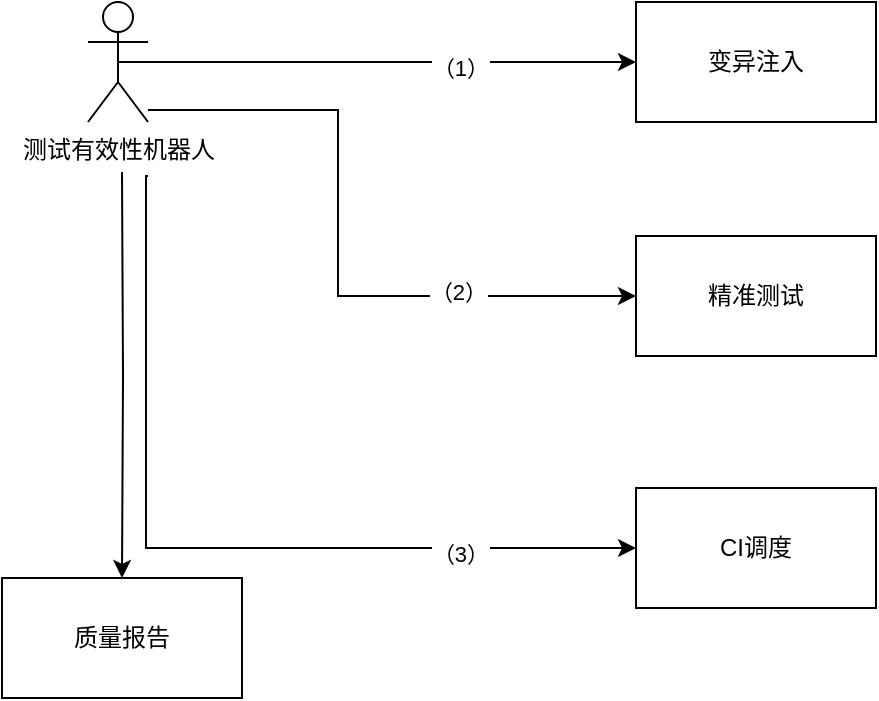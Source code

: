 <mxfile version="17.4.5" type="github" pages="5">
  <diagram id="YWUcWEbkt-_ADX3Yakw4" name="Page-1">
    <mxGraphModel dx="630" dy="331" grid="0" gridSize="10" guides="1" tooltips="1" connect="1" arrows="1" fold="1" page="1" pageScale="1" pageWidth="827" pageHeight="1169" math="0" shadow="0">
      <root>
        <mxCell id="0" />
        <mxCell id="1" parent="0" />
        <mxCell id="JxdfF103rkvicLfLYu_w-3" style="edgeStyle=orthogonalEdgeStyle;rounded=0;orthogonalLoop=1;jettySize=auto;html=1;exitX=0.5;exitY=0.5;exitDx=0;exitDy=0;exitPerimeter=0;entryX=0;entryY=0.5;entryDx=0;entryDy=0;" edge="1" parent="1" source="JxdfF103rkvicLfLYu_w-1" target="JxdfF103rkvicLfLYu_w-2">
          <mxGeometry relative="1" as="geometry" />
        </mxCell>
        <mxCell id="JxdfF103rkvicLfLYu_w-4" value="（1）" style="edgeLabel;html=1;align=center;verticalAlign=middle;resizable=0;points=[];" vertex="1" connectable="0" parent="JxdfF103rkvicLfLYu_w-3">
          <mxGeometry x="0.139" y="-3" relative="1" as="geometry">
            <mxPoint x="23" as="offset" />
          </mxGeometry>
        </mxCell>
        <mxCell id="JxdfF103rkvicLfLYu_w-6" style="edgeStyle=orthogonalEdgeStyle;rounded=0;orthogonalLoop=1;jettySize=auto;html=1;entryX=0;entryY=0.5;entryDx=0;entryDy=0;" edge="1" parent="1" source="JxdfF103rkvicLfLYu_w-1" target="JxdfF103rkvicLfLYu_w-5">
          <mxGeometry relative="1" as="geometry">
            <Array as="points">
              <mxPoint x="289" y="177" />
              <mxPoint x="289" y="270" />
            </Array>
          </mxGeometry>
        </mxCell>
        <mxCell id="JxdfF103rkvicLfLYu_w-7" value="（2）" style="edgeLabel;html=1;align=center;verticalAlign=middle;resizable=0;points=[];" vertex="1" connectable="0" parent="JxdfF103rkvicLfLYu_w-6">
          <mxGeometry x="0.469" y="2" relative="1" as="geometry">
            <mxPoint as="offset" />
          </mxGeometry>
        </mxCell>
        <mxCell id="JxdfF103rkvicLfLYu_w-9" style="edgeStyle=orthogonalEdgeStyle;rounded=0;orthogonalLoop=1;jettySize=auto;html=1;entryX=0;entryY=0.5;entryDx=0;entryDy=0;" edge="1" parent="1" target="JxdfF103rkvicLfLYu_w-8">
          <mxGeometry relative="1" as="geometry">
            <mxPoint x="194" y="210" as="sourcePoint" />
            <Array as="points">
              <mxPoint x="193" y="210" />
              <mxPoint x="193" y="396" />
            </Array>
          </mxGeometry>
        </mxCell>
        <mxCell id="JxdfF103rkvicLfLYu_w-10" value="（3）" style="edgeLabel;html=1;align=center;verticalAlign=middle;resizable=0;points=[];" vertex="1" connectable="0" parent="JxdfF103rkvicLfLYu_w-9">
          <mxGeometry x="0.696" y="-2" relative="1" as="geometry">
            <mxPoint x="-23" y="1" as="offset" />
          </mxGeometry>
        </mxCell>
        <mxCell id="JxdfF103rkvicLfLYu_w-12" style="edgeStyle=orthogonalEdgeStyle;rounded=0;orthogonalLoop=1;jettySize=auto;html=1;" edge="1" parent="1" target="JxdfF103rkvicLfLYu_w-11">
          <mxGeometry relative="1" as="geometry">
            <mxPoint x="181" y="208" as="sourcePoint" />
          </mxGeometry>
        </mxCell>
        <mxCell id="JxdfF103rkvicLfLYu_w-1" value="测试有效性机器人" style="shape=umlActor;verticalLabelPosition=bottom;verticalAlign=top;html=1;outlineConnect=0;gradientColor=none;" vertex="1" parent="1">
          <mxGeometry x="164" y="123" width="30" height="60" as="geometry" />
        </mxCell>
        <mxCell id="JxdfF103rkvicLfLYu_w-2" value="变异注入" style="rounded=0;whiteSpace=wrap;html=1;" vertex="1" parent="1">
          <mxGeometry x="438" y="123" width="120" height="60" as="geometry" />
        </mxCell>
        <mxCell id="JxdfF103rkvicLfLYu_w-5" value="精准测试" style="rounded=0;whiteSpace=wrap;html=1;" vertex="1" parent="1">
          <mxGeometry x="438" y="240" width="120" height="60" as="geometry" />
        </mxCell>
        <mxCell id="JxdfF103rkvicLfLYu_w-8" value="CI调度" style="rounded=0;whiteSpace=wrap;html=1;" vertex="1" parent="1">
          <mxGeometry x="438" y="366" width="120" height="60" as="geometry" />
        </mxCell>
        <mxCell id="JxdfF103rkvicLfLYu_w-11" value="质量报告" style="rounded=0;whiteSpace=wrap;html=1;" vertex="1" parent="1">
          <mxGeometry x="121" y="411" width="120" height="60" as="geometry" />
        </mxCell>
      </root>
    </mxGraphModel>
  </diagram>
  <diagram id="1OZtTR0GB5M0UfBcv-1l" name="Page-2">
    <mxGraphModel dx="1002" dy="527" grid="0" gridSize="10" guides="1" tooltips="1" connect="1" arrows="1" fold="1" page="1" pageScale="1" pageWidth="827" pageHeight="1169" math="0" shadow="0">
      <root>
        <mxCell id="0" />
        <mxCell id="1" parent="0" />
        <mxCell id="WUDf4jmnyScIDs63vGTR-23" value="" style="rounded=0;whiteSpace=wrap;html=1;glass=0;fillColor=none;gradientColor=none;dashed=1;" vertex="1" parent="1">
          <mxGeometry x="115" y="441" width="187" height="435" as="geometry" />
        </mxCell>
        <mxCell id="WUDf4jmnyScIDs63vGTR-8" value="" style="rounded=0;whiteSpace=wrap;html=1;gradientColor=none;dashed=1;" vertex="1" parent="1">
          <mxGeometry x="115" y="44" width="811" height="249" as="geometry" />
        </mxCell>
        <mxCell id="WUDf4jmnyScIDs63vGTR-1" value="全站业务质量工程回归场景" style="rounded=0;whiteSpace=wrap;html=1;gradientColor=none;" vertex="1" parent="1">
          <mxGeometry x="142" y="76" width="346" height="44" as="geometry" />
        </mxCell>
        <mxCell id="WUDf4jmnyScIDs63vGTR-2" value="全站业务质量工程测新场景" style="rounded=0;whiteSpace=wrap;html=1;gradientColor=none;" vertex="1" parent="1">
          <mxGeometry x="564" y="76" width="345" height="44" as="geometry" />
        </mxCell>
        <mxCell id="WUDf4jmnyScIDs63vGTR-3" value="用例自动生成" style="rounded=0;whiteSpace=wrap;html=1;gradientColor=none;" vertex="1" parent="1">
          <mxGeometry x="141" y="150" width="768" height="44" as="geometry" />
        </mxCell>
        <mxCell id="WUDf4jmnyScIDs63vGTR-4" value="单元测试" style="rounded=0;whiteSpace=wrap;html=1;gradientColor=none;" vertex="1" parent="1">
          <mxGeometry x="142" y="227" width="187" height="44" as="geometry" />
        </mxCell>
        <mxCell id="WUDf4jmnyScIDs63vGTR-5" value="接口测试" style="rounded=0;whiteSpace=wrap;html=1;gradientColor=none;" vertex="1" parent="1">
          <mxGeometry x="351" y="227" width="176" height="44" as="geometry" />
        </mxCell>
        <mxCell id="WUDf4jmnyScIDs63vGTR-6" value="集成测试" style="rounded=0;whiteSpace=wrap;html=1;gradientColor=none;" vertex="1" parent="1">
          <mxGeometry x="547" y="227" width="163" height="44" as="geometry" />
        </mxCell>
        <mxCell id="WUDf4jmnyScIDs63vGTR-7" value="链路测试" style="rounded=0;whiteSpace=wrap;html=1;gradientColor=none;" vertex="1" parent="1">
          <mxGeometry x="726" y="227" width="183" height="44" as="geometry" />
        </mxCell>
        <mxCell id="WUDf4jmnyScIDs63vGTR-9" value="业务场景服务" style="text;html=1;strokeColor=none;fillColor=none;align=center;verticalAlign=middle;whiteSpace=wrap;rounded=0;dashed=1;" vertex="1" parent="1">
          <mxGeometry x="26" y="150" width="60" height="30" as="geometry" />
        </mxCell>
        <mxCell id="WUDf4jmnyScIDs63vGTR-10" value="AFL-语法级Fuzz-语义级Fuzz" style="rounded=0;whiteSpace=wrap;html=1;gradientColor=none;" vertex="1" parent="1">
          <mxGeometry x="115" y="335" width="813" height="60" as="geometry" />
        </mxCell>
        <mxCell id="WUDf4jmnyScIDs63vGTR-11" value="框架能力" style="text;html=1;strokeColor=none;fillColor=none;align=center;verticalAlign=middle;whiteSpace=wrap;rounded=0;dashed=1;" vertex="1" parent="1">
          <mxGeometry x="26" y="636" width="60" height="30" as="geometry" />
        </mxCell>
        <mxCell id="WUDf4jmnyScIDs63vGTR-12" value="种子初始化检索引擎" style="rounded=0;whiteSpace=wrap;html=1;gradientColor=none;" vertex="1" parent="1">
          <mxGeometry x="130" y="456" width="159" height="44" as="geometry" />
        </mxCell>
        <mxCell id="WUDf4jmnyScIDs63vGTR-13" value="Data Generator" style="rounded=0;whiteSpace=wrap;html=1;gradientColor=none;" vertex="1" parent="1">
          <mxGeometry x="130" y="517" width="159" height="44" as="geometry" />
        </mxCell>
        <mxCell id="WUDf4jmnyScIDs63vGTR-14" value="现实流量" style="rounded=0;whiteSpace=wrap;html=1;gradientColor=none;" vertex="1" parent="1">
          <mxGeometry x="130" y="578" width="76" height="44" as="geometry" />
        </mxCell>
        <mxCell id="WUDf4jmnyScIDs63vGTR-15" value="随机启动" style="rounded=0;whiteSpace=wrap;html=1;gradientColor=none;" vertex="1" parent="1">
          <mxGeometry x="213" y="578" width="76" height="44" as="geometry" />
        </mxCell>
        <mxCell id="WUDf4jmnyScIDs63vGTR-16" value="配置输入" style="rounded=0;whiteSpace=wrap;html=1;gradientColor=none;" vertex="1" parent="1">
          <mxGeometry x="130" y="639" width="76" height="44" as="geometry" />
        </mxCell>
        <mxCell id="WUDf4jmnyScIDs63vGTR-17" value="历史数据" style="rounded=0;whiteSpace=wrap;html=1;gradientColor=none;" vertex="1" parent="1">
          <mxGeometry x="213" y="639" width="76" height="44" as="geometry" />
        </mxCell>
        <mxCell id="WUDf4jmnyScIDs63vGTR-18" value="在线数据自动合成生成器" style="rounded=0;whiteSpace=wrap;html=1;gradientColor=none;" vertex="1" parent="1">
          <mxGeometry x="130" y="698" width="159" height="44" as="geometry" />
        </mxCell>
        <mxCell id="WUDf4jmnyScIDs63vGTR-19" value="比特基因变异" style="rounded=0;whiteSpace=wrap;html=1;gradientColor=none;" vertex="1" parent="1">
          <mxGeometry x="130" y="757" width="76" height="44" as="geometry" />
        </mxCell>
        <mxCell id="WUDf4jmnyScIDs63vGTR-20" value="结构化数据变异" style="rounded=0;whiteSpace=wrap;html=1;gradientColor=none;" vertex="1" parent="1">
          <mxGeometry x="213" y="757" width="76" height="44" as="geometry" />
        </mxCell>
        <mxCell id="WUDf4jmnyScIDs63vGTR-21" value="组合测试覆盖率提升" style="rounded=0;whiteSpace=wrap;html=1;gradientColor=none;" vertex="1" parent="1">
          <mxGeometry x="130" y="815" width="159" height="44" as="geometry" />
        </mxCell>
        <mxCell id="WUDf4jmnyScIDs63vGTR-22" value="测试数据自动生成" style="rounded=0;whiteSpace=wrap;html=1;fillColor=#fad9d5;strokeColor=#ae4132;glass=0;gradientColor=none;" vertex="1" parent="1">
          <mxGeometry x="130" y="890" width="159" height="24" as="geometry" />
        </mxCell>
        <mxCell id="WUDf4jmnyScIDs63vGTR-24" value="" style="rounded=0;whiteSpace=wrap;html=1;glass=0;fillColor=none;gradientColor=none;dashed=1;" vertex="1" parent="1">
          <mxGeometry x="322" y="441" width="187" height="435" as="geometry" />
        </mxCell>
        <mxCell id="WUDf4jmnyScIDs63vGTR-25" value="基于随机生成方法序列来产生对象状态" style="rounded=0;whiteSpace=wrap;html=1;gradientColor=none;" vertex="1" parent="1">
          <mxGeometry x="336" y="456" width="159" height="44" as="geometry" />
        </mxCell>
        <mxCell id="WUDf4jmnyScIDs63vGTR-26" value="基于搜索生成方法序列" style="rounded=0;whiteSpace=wrap;html=1;gradientColor=none;" vertex="1" parent="1">
          <mxGeometry x="334" y="757" width="159" height="44" as="geometry" />
        </mxCell>
        <mxCell id="WUDf4jmnyScIDs63vGTR-27" value="" style="rounded=0;whiteSpace=wrap;html=1;glass=0;fillColor=none;gradientColor=none;dashed=1;" vertex="1" parent="1">
          <mxGeometry x="530" y="441" width="187" height="435" as="geometry" />
        </mxCell>
        <mxCell id="WUDf4jmnyScIDs63vGTR-28" value="被测试方法序列生成" style="rounded=0;whiteSpace=wrap;html=1;fillColor=#fad9d5;strokeColor=#ae4132;glass=0;gradientColor=none;" vertex="1" parent="1">
          <mxGeometry x="331" y="890" width="159" height="24" as="geometry" />
        </mxCell>
        <mxCell id="WUDf4jmnyScIDs63vGTR-29" value="测试断言自动生成" style="rounded=0;whiteSpace=wrap;html=1;fillColor=#fad9d5;strokeColor=#ae4132;glass=0;gradientColor=none;" vertex="1" parent="1">
          <mxGeometry x="546" y="890" width="159" height="24" as="geometry" />
        </mxCell>
        <mxCell id="WUDf4jmnyScIDs63vGTR-30" value="异常" style="rounded=0;whiteSpace=wrap;html=1;gradientColor=none;" vertex="1" parent="1">
          <mxGeometry x="544" y="456" width="159" height="44" as="geometry" />
        </mxCell>
        <mxCell id="WUDf4jmnyScIDs63vGTR-31" value="预跑返填" style="rounded=0;whiteSpace=wrap;html=1;gradientColor=none;" vertex="1" parent="1">
          <mxGeometry x="542" y="514" width="159" height="44" as="geometry" />
        </mxCell>
        <mxCell id="WUDf4jmnyScIDs63vGTR-32" value="属性规约" style="rounded=0;whiteSpace=wrap;html=1;gradientColor=none;" vertex="1" parent="1">
          <mxGeometry x="542" y="573" width="159" height="44" as="geometry" />
        </mxCell>
        <mxCell id="WUDf4jmnyScIDs63vGTR-33" value="观测方法合成实体类对象返回值&lt;span style=&quot;color: rgba(0 , 0 , 0 , 0) ; font-family: monospace ; font-size: 0px&quot;&gt;%3CmxGraphModel%3E%3Croot%3E%3CmxCell%20id%3D%220%22%2F%3E%3CmxCell%20id%3D%221%22%20parent%3D%220%22%2F%3E%3CmxCell%20id%3D%222%22%20value%3D%22%E5%B1%9E%E6%80%A7%E8%A7%84%E7%BA%A6%22%20style%3D%22rounded%3D0%3BwhiteSpace%3Dwrap%3Bhtml%3D1%3BgradientColor%3Dnone%3B%22%20vertex%3D%221%22%20parent%3D%221%22%3E%3CmxGeometry%20x%3D%22542%22%20y%3D%22573%22%20width%3D%22159%22%20height%3D%2244%22%20as%3D%22geometry%22%2F%3E%3C%2FmxCell%3E%3C%2Froot%3E%3C%2FmxGraphModel%3E&lt;/span&gt;" style="rounded=0;whiteSpace=wrap;html=1;gradientColor=none;" vertex="1" parent="1">
          <mxGeometry x="542" y="636" width="159" height="44" as="geometry" />
        </mxCell>
        <mxCell id="WUDf4jmnyScIDs63vGTR-34" value="在线数据插桩方法序列的不变量学习" style="rounded=0;whiteSpace=wrap;html=1;gradientColor=none;" vertex="1" parent="1">
          <mxGeometry x="542" y="696" width="159" height="44" as="geometry" />
        </mxCell>
        <mxCell id="WUDf4jmnyScIDs63vGTR-36" value="" style="rounded=0;whiteSpace=wrap;html=1;glass=0;fillColor=none;gradientColor=none;dashed=1;" vertex="1" parent="1">
          <mxGeometry x="743" y="441" width="187" height="435" as="geometry" />
        </mxCell>
        <mxCell id="WUDf4jmnyScIDs63vGTR-37" value="算法服务" style="rounded=0;whiteSpace=wrap;html=1;fillColor=#fad9d5;strokeColor=#ae4132;glass=0;gradientColor=none;" vertex="1" parent="1">
          <mxGeometry x="759" y="890" width="159" height="24" as="geometry" />
        </mxCell>
        <mxCell id="WUDf4jmnyScIDs63vGTR-38" value="CGF覆盖率目标" style="rounded=0;whiteSpace=wrap;html=1;gradientColor=none;" vertex="1" parent="1">
          <mxGeometry x="757" y="456" width="159" height="44" as="geometry" />
        </mxCell>
        <mxCell id="WUDf4jmnyScIDs63vGTR-39" value="多目标帕累托最优" style="rounded=0;whiteSpace=wrap;html=1;gradientColor=none;" vertex="1" parent="1">
          <mxGeometry x="755" y="514" width="159" height="44" as="geometry" />
        </mxCell>
        <mxCell id="WUDf4jmnyScIDs63vGTR-40" value="进化过程收敛early stopping" style="rounded=0;whiteSpace=wrap;html=1;gradientColor=none;" vertex="1" parent="1">
          <mxGeometry x="755" y="573" width="159" height="44" as="geometry" />
        </mxCell>
        <mxCell id="WUDf4jmnyScIDs63vGTR-41" value="遗传算法服务" style="rounded=0;whiteSpace=wrap;html=1;gradientColor=none;" vertex="1" parent="1">
          <mxGeometry x="755" y="636" width="159" height="44" as="geometry" />
        </mxCell>
        <mxCell id="WUDf4jmnyScIDs63vGTR-42" value="深度强化学习算法服务" style="rounded=0;whiteSpace=wrap;html=1;gradientColor=none;" vertex="1" parent="1">
          <mxGeometry x="755" y="696" width="159" height="44" as="geometry" />
        </mxCell>
      </root>
    </mxGraphModel>
  </diagram>
  <diagram id="MpWJO7DXmzdrB6YPT3VS" name="Page-3">
    <mxGraphModel dx="918" dy="483" grid="0" gridSize="10" guides="1" tooltips="1" connect="1" arrows="1" fold="1" page="1" pageScale="1" pageWidth="827" pageHeight="1169" math="0" shadow="0">
      <root>
        <mxCell id="0" />
        <mxCell id="1" parent="0" />
        <mxCell id="n0xWvTJunu8ZWeN1SddC-23" style="edgeStyle=orthogonalEdgeStyle;rounded=0;orthogonalLoop=1;jettySize=auto;html=1;entryX=1;entryY=0.5;entryDx=0;entryDy=0;entryPerimeter=0;" edge="1" parent="1" source="n0xWvTJunu8ZWeN1SddC-17" target="n0xWvTJunu8ZWeN1SddC-13">
          <mxGeometry relative="1" as="geometry" />
        </mxCell>
        <mxCell id="n0xWvTJunu8ZWeN1SddC-24" value="集成" style="edgeLabel;html=1;align=center;verticalAlign=middle;resizable=0;points=[];" vertex="1" connectable="0" parent="n0xWvTJunu8ZWeN1SddC-23">
          <mxGeometry x="-0.235" y="-2" relative="1" as="geometry">
            <mxPoint as="offset" />
          </mxGeometry>
        </mxCell>
        <mxCell id="n0xWvTJunu8ZWeN1SddC-17" value="" style="rounded=0;whiteSpace=wrap;html=1;glass=0;fillColor=none;gradientColor=none;" vertex="1" parent="1">
          <mxGeometry x="280" y="228" width="479" height="164" as="geometry" />
        </mxCell>
        <mxCell id="n0xWvTJunu8ZWeN1SddC-14" value="" style="rounded=0;whiteSpace=wrap;html=1;glass=0;fillColor=none;gradientColor=none;" vertex="1" parent="1">
          <mxGeometry x="88" y="48" width="671" height="164" as="geometry" />
        </mxCell>
        <mxCell id="n0xWvTJunu8ZWeN1SddC-4" style="edgeStyle=orthogonalEdgeStyle;rounded=0;orthogonalLoop=1;jettySize=auto;html=1;entryX=0;entryY=0.5;entryDx=0;entryDy=0;" edge="1" parent="1" source="n0xWvTJunu8ZWeN1SddC-2" target="n0xWvTJunu8ZWeN1SddC-3">
          <mxGeometry relative="1" as="geometry" />
        </mxCell>
        <mxCell id="n0xWvTJunu8ZWeN1SddC-8" value="聚类" style="edgeLabel;html=1;align=center;verticalAlign=middle;resizable=0;points=[];" vertex="1" connectable="0" parent="n0xWvTJunu8ZWeN1SddC-4">
          <mxGeometry x="0.142" relative="1" as="geometry">
            <mxPoint as="offset" />
          </mxGeometry>
        </mxCell>
        <mxCell id="n0xWvTJunu8ZWeN1SddC-2" value="缺陷修复对" style="rounded=0;whiteSpace=wrap;html=1;glass=0;fillColor=none;gradientColor=none;" vertex="1" parent="1">
          <mxGeometry x="147" y="118" width="120" height="60" as="geometry" />
        </mxCell>
        <mxCell id="n0xWvTJunu8ZWeN1SddC-6" value="" style="edgeStyle=orthogonalEdgeStyle;rounded=0;orthogonalLoop=1;jettySize=auto;html=1;" edge="1" parent="1" source="n0xWvTJunu8ZWeN1SddC-3" target="n0xWvTJunu8ZWeN1SddC-5">
          <mxGeometry relative="1" as="geometry" />
        </mxCell>
        <mxCell id="n0xWvTJunu8ZWeN1SddC-9" value="泛化" style="edgeLabel;html=1;align=center;verticalAlign=middle;resizable=0;points=[];" vertex="1" connectable="0" parent="n0xWvTJunu8ZWeN1SddC-6">
          <mxGeometry x="0.104" y="1" relative="1" as="geometry">
            <mxPoint as="offset" />
          </mxGeometry>
        </mxCell>
        <mxCell id="n0xWvTJunu8ZWeN1SddC-3" value="缺陷修复聚类" style="rounded=0;whiteSpace=wrap;html=1;glass=0;fillColor=none;gradientColor=none;" vertex="1" parent="1">
          <mxGeometry x="358" y="118" width="120" height="60" as="geometry" />
        </mxCell>
        <mxCell id="n0xWvTJunu8ZWeN1SddC-5" value="修复模板库" style="whiteSpace=wrap;html=1;fillColor=none;rounded=0;glass=0;gradientColor=none;" vertex="1" parent="1">
          <mxGeometry x="610" y="118" width="120" height="60" as="geometry" />
        </mxCell>
        <mxCell id="n0xWvTJunu8ZWeN1SddC-20" style="edgeStyle=orthogonalEdgeStyle;rounded=0;orthogonalLoop=1;jettySize=auto;html=1;exitX=0;exitY=0.75;exitDx=0;exitDy=0;" edge="1" parent="1" source="n0xWvTJunu8ZWeN1SddC-10" target="n0xWvTJunu8ZWeN1SddC-12">
          <mxGeometry relative="1" as="geometry" />
        </mxCell>
        <mxCell id="n0xWvTJunu8ZWeN1SddC-10" value="候选修复方案" style="whiteSpace=wrap;html=1;fillColor=none;rounded=0;glass=0;gradientColor=none;" vertex="1" parent="1">
          <mxGeometry x="607" y="252" width="120" height="60" as="geometry" />
        </mxCell>
        <mxCell id="n0xWvTJunu8ZWeN1SddC-18" style="edgeStyle=orthogonalEdgeStyle;rounded=0;orthogonalLoop=1;jettySize=auto;html=1;exitX=1;exitY=0.333;exitDx=0;exitDy=0;exitPerimeter=0;entryX=0;entryY=0.75;entryDx=0;entryDy=0;" edge="1" parent="1" source="n0xWvTJunu8ZWeN1SddC-12" target="n0xWvTJunu8ZWeN1SddC-5">
          <mxGeometry relative="1" as="geometry" />
        </mxCell>
        <mxCell id="n0xWvTJunu8ZWeN1SddC-19" value="反馈" style="edgeLabel;html=1;align=center;verticalAlign=middle;resizable=0;points=[];" vertex="1" connectable="0" parent="n0xWvTJunu8ZWeN1SddC-18">
          <mxGeometry x="-0.605" y="1" relative="1" as="geometry">
            <mxPoint as="offset" />
          </mxGeometry>
        </mxCell>
        <mxCell id="n0xWvTJunu8ZWeN1SddC-12" value="代码审核人" style="shape=umlActor;verticalLabelPosition=bottom;verticalAlign=top;html=1;outlineConnect=0;rounded=0;glass=0;fillColor=none;gradientColor=none;" vertex="1" parent="1">
          <mxGeometry x="393" y="267" width="30" height="60" as="geometry" />
        </mxCell>
        <mxCell id="n0xWvTJunu8ZWeN1SddC-16" style="edgeStyle=orthogonalEdgeStyle;rounded=0;orthogonalLoop=1;jettySize=auto;html=1;entryX=0;entryY=0.5;entryDx=0;entryDy=0;" edge="1" parent="1" source="n0xWvTJunu8ZWeN1SddC-13" target="n0xWvTJunu8ZWeN1SddC-2">
          <mxGeometry relative="1" as="geometry">
            <Array as="points">
              <mxPoint x="43" y="310" />
              <mxPoint x="43" y="148" />
            </Array>
          </mxGeometry>
        </mxCell>
        <mxCell id="n0xWvTJunu8ZWeN1SddC-13" value="公司代码库" style="shape=cylinder3;whiteSpace=wrap;html=1;boundedLbl=1;backgroundOutline=1;size=15;rounded=0;glass=0;fillColor=none;gradientColor=none;" vertex="1" parent="1">
          <mxGeometry x="72" y="270" width="60" height="80" as="geometry" />
        </mxCell>
        <mxCell id="n0xWvTJunu8ZWeN1SddC-15" value="缺陷修复发现" style="text;html=1;strokeColor=none;fillColor=none;align=center;verticalAlign=middle;whiteSpace=wrap;rounded=0;glass=0;" vertex="1" parent="1">
          <mxGeometry x="88" y="48" width="109" height="30" as="geometry" />
        </mxCell>
        <mxCell id="n0xWvTJunu8ZWeN1SddC-22" value="&lt;span style=&quot;font-size: 11px ; background-color: rgb(255 , 255 , 255)&quot;&gt;缺陷修复推荐&lt;/span&gt;" style="text;html=1;strokeColor=none;fillColor=none;align=center;verticalAlign=middle;whiteSpace=wrap;rounded=0;glass=0;" vertex="1" parent="1">
          <mxGeometry x="511" y="352" width="104" height="30" as="geometry" />
        </mxCell>
      </root>
    </mxGraphModel>
  </diagram>
  <diagram id="dBgnmUd5svAZ1Oxo3nDo" name="Page-4">
    <mxGraphModel dx="1837" dy="967" grid="0" gridSize="10" guides="1" tooltips="1" connect="1" arrows="1" fold="1" page="1" pageScale="1" pageWidth="827" pageHeight="1169" math="0" shadow="0">
      <root>
        <mxCell id="0" />
        <mxCell id="1" parent="0" />
        <mxCell id="EWfLq7wDx4-hPlEybixn-4" value="" style="rounded=0;whiteSpace=wrap;html=1;glass=0;fillColor=none;gradientColor=none;" vertex="1" parent="1">
          <mxGeometry x="200" y="80" width="362" height="125" as="geometry" />
        </mxCell>
        <mxCell id="EWfLq7wDx4-hPlEybixn-1" value="存储URL" style="rounded=0;whiteSpace=wrap;html=1;glass=0;fillColor=none;gradientColor=none;" vertex="1" parent="1">
          <mxGeometry x="234" y="126" width="120" height="60" as="geometry" />
        </mxCell>
        <mxCell id="EWfLq7wDx4-hPlEybixn-2" value="压测方案" style="rounded=0;whiteSpace=wrap;html=1;glass=0;fillColor=none;gradientColor=none;" vertex="1" parent="1">
          <mxGeometry x="407" y="126" width="120" height="60" as="geometry" />
        </mxCell>
        <mxCell id="EWfLq7wDx4-hPlEybixn-3" value="压测方案" style="text;html=1;strokeColor=none;fillColor=none;align=center;verticalAlign=middle;whiteSpace=wrap;rounded=0;glass=0;" vertex="1" parent="1">
          <mxGeometry x="350" y="84" width="60" height="30" as="geometry" />
        </mxCell>
        <mxCell id="EWfLq7wDx4-hPlEybixn-5" value="全链路压测模型" style="text;html=1;strokeColor=none;fillColor=none;align=center;verticalAlign=middle;whiteSpace=wrap;rounded=0;glass=0;" vertex="1" parent="1">
          <mxGeometry x="335" y="38" width="112" height="30" as="geometry" />
        </mxCell>
        <mxCell id="EWfLq7wDx4-hPlEybixn-6" value="" style="rounded=0;whiteSpace=wrap;html=1;glass=0;fillColor=none;gradientColor=none;" vertex="1" parent="1">
          <mxGeometry x="199" y="269" width="362" height="125" as="geometry" />
        </mxCell>
        <mxCell id="EWfLq7wDx4-hPlEybixn-7" value="分布式构建" style="rounded=0;whiteSpace=wrap;html=1;glass=0;fillColor=none;gradientColor=none;" vertex="1" parent="1">
          <mxGeometry x="233" y="315" width="120" height="60" as="geometry" />
        </mxCell>
        <mxCell id="EWfLq7wDx4-hPlEybixn-8" value="流量校验" style="rounded=0;whiteSpace=wrap;html=1;glass=0;fillColor=none;gradientColor=none;" vertex="1" parent="1">
          <mxGeometry x="406" y="315" width="120" height="60" as="geometry" />
        </mxCell>
        <mxCell id="EWfLq7wDx4-hPlEybixn-9" value="流量生成层" style="text;html=1;strokeColor=none;fillColor=none;align=center;verticalAlign=middle;whiteSpace=wrap;rounded=0;glass=0;" vertex="1" parent="1">
          <mxGeometry x="349" y="273" width="71" height="30" as="geometry" />
        </mxCell>
        <mxCell id="EWfLq7wDx4-hPlEybixn-10" value="" style="shape=singleArrow;direction=north;whiteSpace=wrap;html=1;rounded=0;glass=0;fillColor=none;gradientColor=none;" vertex="1" parent="1">
          <mxGeometry x="361" y="205" width="47" height="60" as="geometry" />
        </mxCell>
        <mxCell id="EWfLq7wDx4-hPlEybixn-11" value="" style="rounded=0;whiteSpace=wrap;html=1;glass=0;fillColor=none;gradientColor=none;" vertex="1" parent="1">
          <mxGeometry x="198" y="473" width="362" height="125" as="geometry" />
        </mxCell>
        <mxCell id="EWfLq7wDx4-hPlEybixn-12" value="业务抽取" style="rounded=0;whiteSpace=wrap;html=1;glass=0;fillColor=none;gradientColor=none;" vertex="1" parent="1">
          <mxGeometry x="233" y="509" width="83" height="60" as="geometry" />
        </mxCell>
        <mxCell id="EWfLq7wDx4-hPlEybixn-14" value="模型层" style="text;html=1;strokeColor=none;fillColor=none;align=center;verticalAlign=middle;whiteSpace=wrap;rounded=0;glass=0;" vertex="1" parent="1">
          <mxGeometry x="341" y="476" width="80" height="30" as="geometry" />
        </mxCell>
        <mxCell id="EWfLq7wDx4-hPlEybixn-15" value="" style="shape=singleArrow;direction=north;whiteSpace=wrap;html=1;rounded=0;glass=0;fillColor=none;gradientColor=none;" vertex="1" parent="1">
          <mxGeometry x="361" y="394" width="47" height="60" as="geometry" />
        </mxCell>
        <mxCell id="EWfLq7wDx4-hPlEybixn-16" value="模型预测" style="rounded=0;whiteSpace=wrap;html=1;glass=0;fillColor=none;gradientColor=none;" vertex="1" parent="1">
          <mxGeometry x="341" y="509" width="83" height="60" as="geometry" />
        </mxCell>
        <mxCell id="EWfLq7wDx4-hPlEybixn-17" value="业务玩法" style="rounded=0;whiteSpace=wrap;html=1;glass=0;fillColor=none;gradientColor=none;" vertex="1" parent="1">
          <mxGeometry x="444" y="509" width="83" height="60" as="geometry" />
        </mxCell>
        <mxCell id="EWfLq7wDx4-hPlEybixn-18" value="" style="rounded=0;whiteSpace=wrap;html=1;glass=0;fillColor=none;gradientColor=none;" vertex="1" parent="1">
          <mxGeometry x="201.5" y="666" width="362" height="125" as="geometry" />
        </mxCell>
        <mxCell id="EWfLq7wDx4-hPlEybixn-19" value="商品" style="rounded=0;whiteSpace=wrap;html=1;glass=0;fillColor=none;gradientColor=none;" vertex="1" parent="1">
          <mxGeometry x="236.5" y="702" width="83" height="60" as="geometry" />
        </mxCell>
        <mxCell id="EWfLq7wDx4-hPlEybixn-20" value="基础数据层" style="text;html=1;strokeColor=none;fillColor=none;align=center;verticalAlign=middle;whiteSpace=wrap;rounded=0;glass=0;" vertex="1" parent="1">
          <mxGeometry x="344.5" y="669" width="80" height="30" as="geometry" />
        </mxCell>
        <mxCell id="EWfLq7wDx4-hPlEybixn-21" value="买家" style="rounded=0;whiteSpace=wrap;html=1;glass=0;fillColor=none;gradientColor=none;" vertex="1" parent="1">
          <mxGeometry x="344.5" y="702" width="83" height="60" as="geometry" />
        </mxCell>
        <mxCell id="EWfLq7wDx4-hPlEybixn-22" value="卖家" style="rounded=0;whiteSpace=wrap;html=1;glass=0;fillColor=none;gradientColor=none;" vertex="1" parent="1">
          <mxGeometry x="447.5" y="702" width="83" height="60" as="geometry" />
        </mxCell>
        <mxCell id="EWfLq7wDx4-hPlEybixn-23" value="" style="shape=singleArrow;direction=north;whiteSpace=wrap;html=1;rounded=0;glass=0;fillColor=none;gradientColor=none;" vertex="1" parent="1">
          <mxGeometry x="361" y="598" width="47" height="60" as="geometry" />
        </mxCell>
        <mxCell id="EWfLq7wDx4-hPlEybixn-24" value="" style="rounded=0;whiteSpace=wrap;html=1;glass=0;fillColor=none;gradientColor=none;" vertex="1" parent="1">
          <mxGeometry x="205" y="867" width="362" height="125" as="geometry" />
        </mxCell>
        <mxCell id="EWfLq7wDx4-hPlEybixn-25" value="数据迁移" style="rounded=0;whiteSpace=wrap;html=1;glass=0;fillColor=none;gradientColor=none;" vertex="1" parent="1">
          <mxGeometry x="240" y="903" width="83" height="60" as="geometry" />
        </mxCell>
        <mxCell id="EWfLq7wDx4-hPlEybixn-26" value="数据迁移层" style="text;html=1;strokeColor=none;fillColor=none;align=center;verticalAlign=middle;whiteSpace=wrap;rounded=0;glass=0;" vertex="1" parent="1">
          <mxGeometry x="348" y="870" width="80" height="30" as="geometry" />
        </mxCell>
        <mxCell id="EWfLq7wDx4-hPlEybixn-27" value="数据关联" style="rounded=0;whiteSpace=wrap;html=1;glass=0;fillColor=none;gradientColor=none;" vertex="1" parent="1">
          <mxGeometry x="348" y="903" width="83" height="60" as="geometry" />
        </mxCell>
        <mxCell id="EWfLq7wDx4-hPlEybixn-28" value="数据脱敏" style="rounded=0;whiteSpace=wrap;html=1;glass=0;fillColor=none;gradientColor=none;" vertex="1" parent="1">
          <mxGeometry x="451" y="903" width="83" height="60" as="geometry" />
        </mxCell>
        <mxCell id="EWfLq7wDx4-hPlEybixn-29" value="" style="shape=singleArrow;direction=north;whiteSpace=wrap;html=1;rounded=0;glass=0;fillColor=none;gradientColor=none;" vertex="1" parent="1">
          <mxGeometry x="361" y="791" width="47" height="60" as="geometry" />
        </mxCell>
      </root>
    </mxGraphModel>
  </diagram>
  <diagram id="q47MEVeVq8OXNKfJ7Yw7" name="Page-5">
    <mxGraphModel dx="1378" dy="725" grid="0" gridSize="10" guides="1" tooltips="1" connect="1" arrows="1" fold="1" page="1" pageScale="1" pageWidth="827" pageHeight="1169" math="0" shadow="0">
      <root>
        <mxCell id="0" />
        <mxCell id="1" parent="0" />
        <mxCell id="SQqhwqFDUHNDlnsGxoRZ-23" style="edgeStyle=orthogonalEdgeStyle;rounded=0;orthogonalLoop=1;jettySize=auto;html=1;exitX=0.5;exitY=1;exitDx=0;exitDy=0;entryX=0.5;entryY=1;entryDx=0;entryDy=0;endArrow=none;endFill=0;" edge="1" parent="1" source="SQqhwqFDUHNDlnsGxoRZ-14" target="SQqhwqFDUHNDlnsGxoRZ-19">
          <mxGeometry relative="1" as="geometry">
            <Array as="points">
              <mxPoint x="191" y="582" />
              <mxPoint x="637" y="582" />
            </Array>
          </mxGeometry>
        </mxCell>
        <mxCell id="SQqhwqFDUHNDlnsGxoRZ-14" value="" style="rounded=0;whiteSpace=wrap;html=1;glass=0;fillColor=none;gradientColor=none;" vertex="1" parent="1">
          <mxGeometry x="101" y="441" width="180" height="121" as="geometry" />
        </mxCell>
        <mxCell id="SQqhwqFDUHNDlnsGxoRZ-10" style="edgeStyle=orthogonalEdgeStyle;rounded=0;orthogonalLoop=1;jettySize=auto;html=1;exitX=0.5;exitY=1;exitDx=0;exitDy=0;dashed=1;" edge="1" parent="1" source="SQqhwqFDUHNDlnsGxoRZ-4" target="SQqhwqFDUHNDlnsGxoRZ-9">
          <mxGeometry relative="1" as="geometry" />
        </mxCell>
        <mxCell id="SQqhwqFDUHNDlnsGxoRZ-4" value="" style="rounded=0;whiteSpace=wrap;html=1;glass=0;fillColor=none;gradientColor=none;" vertex="1" parent="1">
          <mxGeometry x="215" y="145" width="397" height="91" as="geometry" />
        </mxCell>
        <mxCell id="SQqhwqFDUHNDlnsGxoRZ-1" value="全民预演" style="rounded=0;whiteSpace=wrap;html=1;glass=0;fillColor=none;gradientColor=none;" vertex="1" parent="1">
          <mxGeometry x="215" y="49" width="397" height="40" as="geometry" />
        </mxCell>
        <mxCell id="SQqhwqFDUHNDlnsGxoRZ-2" value="专项" style="ellipse;whiteSpace=wrap;html=1;aspect=fixed;rounded=0;glass=0;fillColor=none;gradientColor=none;" vertex="1" parent="1">
          <mxGeometry x="233" y="161" width="64" height="64" as="geometry" />
        </mxCell>
        <mxCell id="SQqhwqFDUHNDlnsGxoRZ-3" value="全民预演" style="rounded=0;whiteSpace=wrap;html=1;glass=0;fillColor=#eeeeee;strokeColor=#36393d;" vertex="1" parent="1">
          <mxGeometry x="215" y="117" width="397" height="28" as="geometry" />
        </mxCell>
        <mxCell id="SQqhwqFDUHNDlnsGxoRZ-5" value="全面" style="ellipse;whiteSpace=wrap;html=1;aspect=fixed;rounded=0;glass=0;fillColor=none;gradientColor=none;" vertex="1" parent="1">
          <mxGeometry x="311" y="161" width="64" height="64" as="geometry" />
        </mxCell>
        <mxCell id="SQqhwqFDUHNDlnsGxoRZ-6" value="全面" style="ellipse;whiteSpace=wrap;html=1;aspect=fixed;rounded=0;glass=0;fillColor=none;gradientColor=none;" vertex="1" parent="1">
          <mxGeometry x="389" y="161" width="64" height="64" as="geometry" />
        </mxCell>
        <mxCell id="SQqhwqFDUHNDlnsGxoRZ-7" value="验收" style="ellipse;whiteSpace=wrap;html=1;aspect=fixed;rounded=0;glass=0;fillColor=none;gradientColor=none;" vertex="1" parent="1">
          <mxGeometry x="467" y="161" width="64" height="64" as="geometry" />
        </mxCell>
        <mxCell id="SQqhwqFDUHNDlnsGxoRZ-8" value="验收" style="ellipse;whiteSpace=wrap;html=1;aspect=fixed;rounded=0;glass=0;fillColor=#bac8d3;strokeColor=#23445d;" vertex="1" parent="1">
          <mxGeometry x="541" y="161" width="64" height="64" as="geometry" />
        </mxCell>
        <mxCell id="SQqhwqFDUHNDlnsGxoRZ-25" style="edgeStyle=orthogonalEdgeStyle;rounded=0;orthogonalLoop=1;jettySize=auto;html=1;exitX=0.5;exitY=1;exitDx=0;exitDy=0;entryX=0.5;entryY=0;entryDx=0;entryDy=0;endArrow=classic;endFill=1;dashed=1;" edge="1" parent="1" source="SQqhwqFDUHNDlnsGxoRZ-9" target="SQqhwqFDUHNDlnsGxoRZ-16">
          <mxGeometry relative="1" as="geometry" />
        </mxCell>
        <mxCell id="SQqhwqFDUHNDlnsGxoRZ-9" value="大促预演持续集成" style="rounded=0;whiteSpace=wrap;html=1;glass=0;fillColor=#eeeeee;strokeColor=#36393d;" vertex="1" parent="1">
          <mxGeometry x="215" y="320" width="397" height="28" as="geometry" />
        </mxCell>
        <mxCell id="SQqhwqFDUHNDlnsGxoRZ-11" value="用例无感录制" style="text;html=1;strokeColor=none;fillColor=none;align=center;verticalAlign=middle;whiteSpace=wrap;rounded=0;glass=0;" vertex="1" parent="1">
          <mxGeometry x="423" y="264" width="96" height="30" as="geometry" />
        </mxCell>
        <mxCell id="SQqhwqFDUHNDlnsGxoRZ-12" value="应用级流量录制脚本" style="rounded=0;whiteSpace=wrap;html=1;glass=0;fillColor=#eeeeee;strokeColor=#36393d;" vertex="1" parent="1">
          <mxGeometry x="101" y="413" width="180" height="28" as="geometry" />
        </mxCell>
        <mxCell id="SQqhwqFDUHNDlnsGxoRZ-13" value="全民预演用例" style="rounded=0;whiteSpace=wrap;html=1;glass=0;fillColor=#eeeeee;strokeColor=#36393d;" vertex="1" parent="1">
          <mxGeometry x="121" y="487" width="133" height="28" as="geometry" />
        </mxCell>
        <mxCell id="SQqhwqFDUHNDlnsGxoRZ-26" style="edgeStyle=orthogonalEdgeStyle;rounded=0;orthogonalLoop=1;jettySize=auto;html=1;entryX=1;entryY=0.5;entryDx=0;entryDy=0;dashed=1;endArrow=classic;endFill=1;" edge="1" parent="1" target="SQqhwqFDUHNDlnsGxoRZ-4">
          <mxGeometry relative="1" as="geometry">
            <mxPoint x="414" y="583" as="sourcePoint" />
            <Array as="points">
              <mxPoint x="414" y="660" />
              <mxPoint x="766" y="660" />
              <mxPoint x="766" y="190" />
            </Array>
          </mxGeometry>
        </mxCell>
        <mxCell id="SQqhwqFDUHNDlnsGxoRZ-15" value="" style="rounded=0;whiteSpace=wrap;html=1;glass=0;fillColor=none;gradientColor=none;" vertex="1" parent="1">
          <mxGeometry x="323.5" y="441" width="180" height="121" as="geometry" />
        </mxCell>
        <mxCell id="SQqhwqFDUHNDlnsGxoRZ-16" value="链路级接口脚本" style="rounded=0;whiteSpace=wrap;html=1;glass=0;fillColor=#eeeeee;strokeColor=#36393d;" vertex="1" parent="1">
          <mxGeometry x="323.5" y="413" width="180" height="28" as="geometry" />
        </mxCell>
        <mxCell id="SQqhwqFDUHNDlnsGxoRZ-17" value="全民预演用例" style="rounded=0;whiteSpace=wrap;html=1;glass=0;fillColor=#eeeeee;strokeColor=#36393d;" vertex="1" parent="1">
          <mxGeometry x="348" y="487" width="133" height="28" as="geometry" />
        </mxCell>
        <mxCell id="SQqhwqFDUHNDlnsGxoRZ-18" value="用例自膨胀" style="rounded=0;whiteSpace=wrap;html=1;glass=0;fillColor=#eeeeee;strokeColor=#36393d;" vertex="1" parent="1">
          <mxGeometry x="348" y="527" width="133" height="28" as="geometry" />
        </mxCell>
        <mxCell id="SQqhwqFDUHNDlnsGxoRZ-19" value="" style="rounded=0;whiteSpace=wrap;html=1;glass=0;fillColor=none;gradientColor=none;" vertex="1" parent="1">
          <mxGeometry x="547" y="441" width="180" height="121" as="geometry" />
        </mxCell>
        <mxCell id="SQqhwqFDUHNDlnsGxoRZ-20" value="客户端链路脚本" style="rounded=0;whiteSpace=wrap;html=1;glass=0;fillColor=#eeeeee;strokeColor=#36393d;" vertex="1" parent="1">
          <mxGeometry x="547" y="413" width="180" height="28" as="geometry" />
        </mxCell>
        <mxCell id="SQqhwqFDUHNDlnsGxoRZ-21" value="全民预演用例" style="rounded=0;whiteSpace=wrap;html=1;glass=0;fillColor=#eeeeee;strokeColor=#36393d;" vertex="1" parent="1">
          <mxGeometry x="567" y="487" width="133" height="28" as="geometry" />
        </mxCell>
        <mxCell id="SQqhwqFDUHNDlnsGxoRZ-24" style="edgeStyle=orthogonalEdgeStyle;rounded=0;orthogonalLoop=1;jettySize=auto;html=1;endArrow=none;endFill=0;entryX=0;entryY=0.5;entryDx=0;entryDy=0;exitX=1;exitY=0.5;exitDx=0;exitDy=0;" edge="1" parent="1" source="SQqhwqFDUHNDlnsGxoRZ-1" target="SQqhwqFDUHNDlnsGxoRZ-1">
          <mxGeometry relative="1" as="geometry">
            <Array as="points">
              <mxPoint x="751" y="69" />
              <mxPoint x="751" y="631" />
              <mxPoint x="81" y="631" />
              <mxPoint x="81" y="69" />
            </Array>
          </mxGeometry>
        </mxCell>
        <mxCell id="SQqhwqFDUHNDlnsGxoRZ-27" value="70%用例自动化回归" style="text;html=1;strokeColor=none;fillColor=none;align=center;verticalAlign=middle;whiteSpace=wrap;rounded=0;glass=0;" vertex="1" parent="1">
          <mxGeometry x="777" y="289" width="33" height="238" as="geometry" />
        </mxCell>
      </root>
    </mxGraphModel>
  </diagram>
</mxfile>
